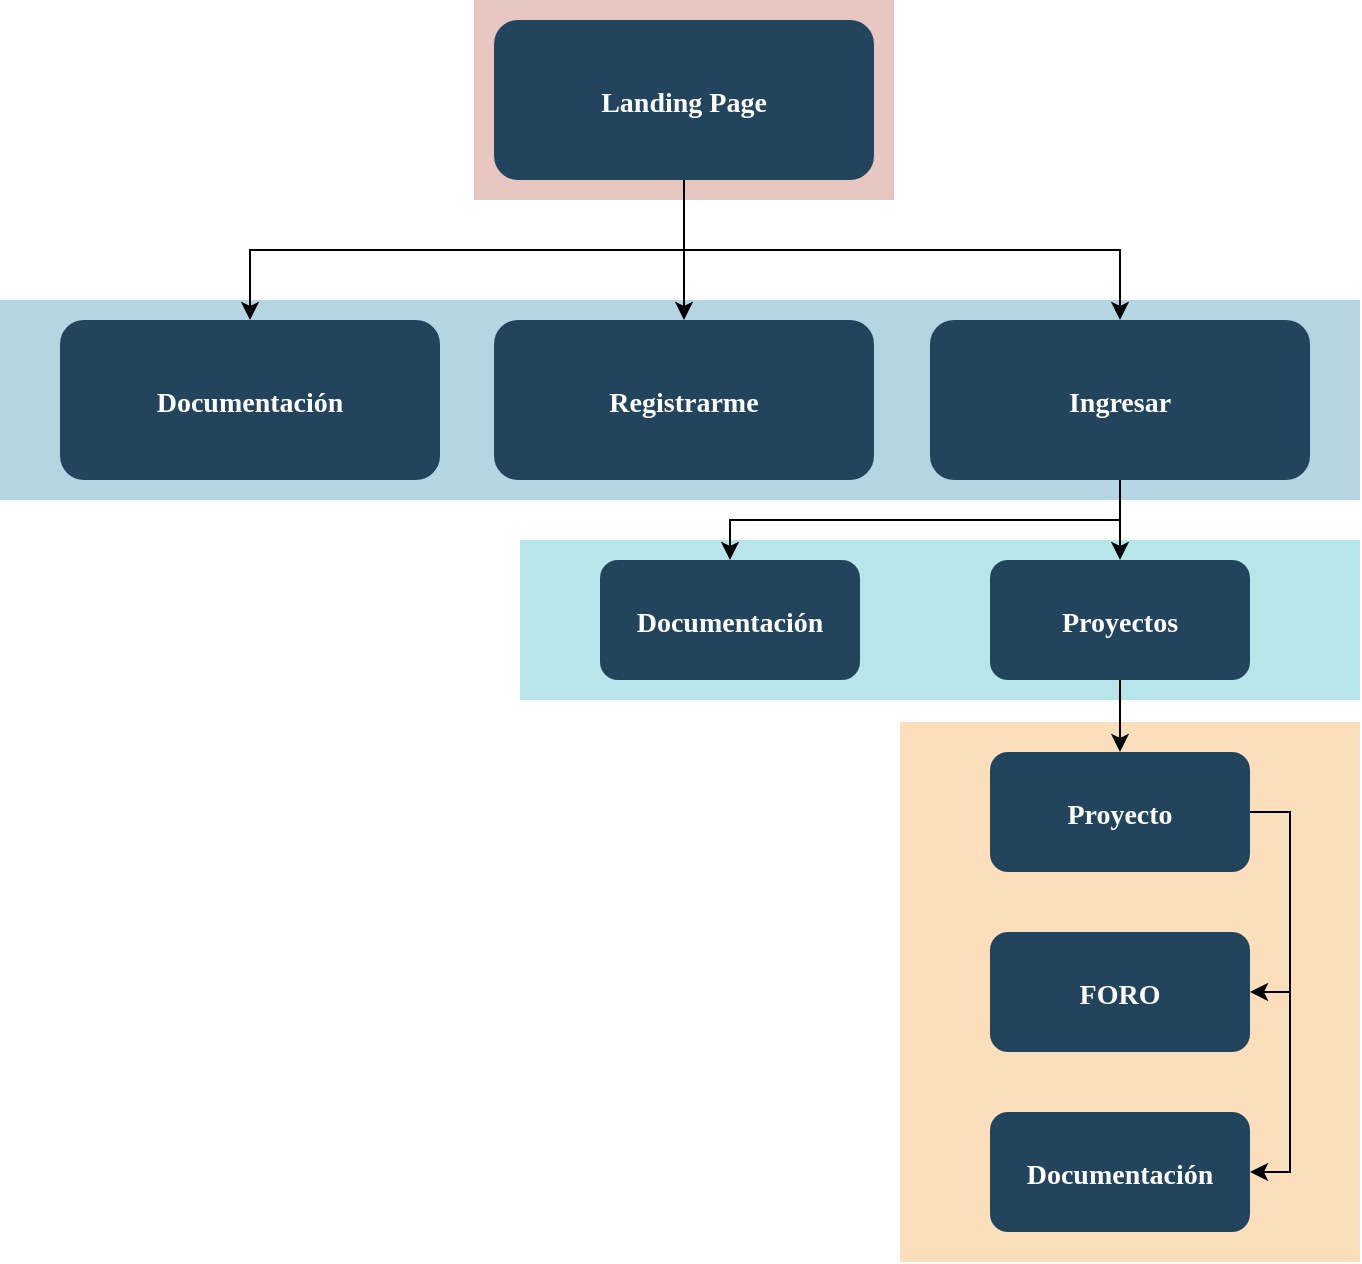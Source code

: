 <mxfile version="14.9.3" type="device"><diagram name="Page-1" id="2c0d36ab-eaac-3732-788b-9136903baeff"><mxGraphModel dx="1371" dy="631" grid="1" gridSize="10" guides="1" tooltips="1" connect="1" arrows="1" fold="1" page="1" pageScale="1.5" pageWidth="1169" pageHeight="827" background="none" math="0" shadow="0"><root><mxCell id="0"/><mxCell id="1" parent="0"/><mxCell id="vTelTjfWTTNL9MMn31lC-128" value="" style="fillColor=#F2931E;strokeColor=none;opacity=30;" vertex="1" parent="1"><mxGeometry x="960" y="571" width="230" height="270" as="geometry"/></mxCell><mxCell id="123" value="" style="fillColor=#AE4132;strokeColor=none;opacity=30;" parent="1" vertex="1"><mxGeometry x="747" y="210.0" width="210" height="100.0" as="geometry"/></mxCell><mxCell id="122" value="" style="fillColor=#10739E;strokeColor=none;opacity=30;" parent="1" vertex="1"><mxGeometry x="510" y="360" width="680" height="100" as="geometry"/></mxCell><mxCell id="110" value="" style="fillColor=#12AAB5;strokeColor=none;opacity=30;" parent="1" vertex="1"><mxGeometry x="770" y="480" width="420" height="80" as="geometry"/></mxCell><mxCell id="vTelTjfWTTNL9MMn31lC-124" style="edgeStyle=orthogonalEdgeStyle;rounded=0;orthogonalLoop=1;jettySize=auto;html=1;" edge="1" parent="1" source="2" target="12"><mxGeometry relative="1" as="geometry"/></mxCell><mxCell id="vTelTjfWTTNL9MMn31lC-125" style="edgeStyle=orthogonalEdgeStyle;rounded=0;orthogonalLoop=1;jettySize=auto;html=1;exitX=0.5;exitY=1;exitDx=0;exitDy=0;" edge="1" parent="1" source="2" target="13"><mxGeometry relative="1" as="geometry"/></mxCell><mxCell id="vTelTjfWTTNL9MMn31lC-126" style="edgeStyle=orthogonalEdgeStyle;rounded=0;orthogonalLoop=1;jettySize=auto;html=1;exitX=0.5;exitY=1;exitDx=0;exitDy=0;" edge="1" parent="1" source="2" target="4"><mxGeometry relative="1" as="geometry"/></mxCell><mxCell id="2" value="Landing Page" style="rounded=1;fillColor=#23445D;gradientColor=none;strokeColor=none;fontColor=#FFFFFF;fontStyle=1;fontFamily=Tahoma;fontSize=14" parent="1" vertex="1"><mxGeometry x="757" y="220" width="190" height="80" as="geometry"/></mxCell><mxCell id="vTelTjfWTTNL9MMn31lC-134" style="edgeStyle=orthogonalEdgeStyle;rounded=0;orthogonalLoop=1;jettySize=auto;html=1;exitX=0.5;exitY=1;exitDx=0;exitDy=0;entryX=0.5;entryY=0;entryDx=0;entryDy=0;" edge="1" parent="1" source="4" target="48"><mxGeometry relative="1" as="geometry"/></mxCell><mxCell id="vTelTjfWTTNL9MMn31lC-136" style="edgeStyle=orthogonalEdgeStyle;rounded=0;orthogonalLoop=1;jettySize=auto;html=1;exitX=0.5;exitY=1;exitDx=0;exitDy=0;entryX=0.5;entryY=0;entryDx=0;entryDy=0;" edge="1" parent="1" source="4" target="vTelTjfWTTNL9MMn31lC-133"><mxGeometry relative="1" as="geometry"/></mxCell><mxCell id="4" value="Ingresar" style="rounded=1;fillColor=#23445D;gradientColor=none;strokeColor=none;fontColor=#FFFFFF;fontStyle=1;fontFamily=Tahoma;fontSize=14" parent="1" vertex="1"><mxGeometry x="975.0" y="370" width="190" height="80" as="geometry"/></mxCell><mxCell id="12" value="Registrarme" style="rounded=1;fillColor=#23445D;gradientColor=none;strokeColor=none;fontColor=#FFFFFF;fontStyle=1;fontFamily=Tahoma;fontSize=14" parent="1" vertex="1"><mxGeometry x="757.0" y="370" width="190" height="80" as="geometry"/></mxCell><mxCell id="13" value="Documentación" style="rounded=1;fillColor=#23445D;gradientColor=none;strokeColor=none;fontColor=#FFFFFF;fontStyle=1;fontFamily=Tahoma;fontSize=14" parent="1" vertex="1"><mxGeometry x="540" y="370" width="190" height="80" as="geometry"/></mxCell><mxCell id="vTelTjfWTTNL9MMn31lC-137" style="edgeStyle=orthogonalEdgeStyle;rounded=0;orthogonalLoop=1;jettySize=auto;html=1;exitX=0.5;exitY=1;exitDx=0;exitDy=0;entryX=0.5;entryY=0;entryDx=0;entryDy=0;" edge="1" parent="1" source="48" target="49"><mxGeometry relative="1" as="geometry"/></mxCell><mxCell id="48" value="Proyectos" style="rounded=1;fillColor=#23445D;gradientColor=none;strokeColor=none;fontColor=#FFFFFF;fontStyle=1;fontFamily=Tahoma;fontSize=14" parent="1" vertex="1"><mxGeometry x="1005" y="490.0" width="130" height="60" as="geometry"/></mxCell><mxCell id="vTelTjfWTTNL9MMn31lC-123" style="edgeStyle=orthogonalEdgeStyle;rounded=0;orthogonalLoop=1;jettySize=auto;html=1;exitX=1;exitY=0.5;exitDx=0;exitDy=0;entryX=1;entryY=0.5;entryDx=0;entryDy=0;" edge="1" parent="1" source="49" target="50"><mxGeometry relative="1" as="geometry"/></mxCell><mxCell id="vTelTjfWTTNL9MMn31lC-139" style="edgeStyle=orthogonalEdgeStyle;rounded=0;orthogonalLoop=1;jettySize=auto;html=1;exitX=1;exitY=0.5;exitDx=0;exitDy=0;entryX=1;entryY=0.5;entryDx=0;entryDy=0;" edge="1" parent="1" source="49" target="vTelTjfWTTNL9MMn31lC-130"><mxGeometry relative="1" as="geometry"/></mxCell><mxCell id="49" value="Proyecto" style="rounded=1;fillColor=#23445D;gradientColor=none;strokeColor=none;fontColor=#FFFFFF;fontStyle=1;fontFamily=Tahoma;fontSize=14" parent="1" vertex="1"><mxGeometry x="1005" y="586" width="130" height="60" as="geometry"/></mxCell><mxCell id="50" value="FORO" style="rounded=1;fillColor=#23445D;gradientColor=none;strokeColor=none;fontColor=#FFFFFF;fontStyle=1;fontFamily=Tahoma;fontSize=14" parent="1" vertex="1"><mxGeometry x="1005" y="676" width="130" height="60" as="geometry"/></mxCell><mxCell id="vTelTjfWTTNL9MMn31lC-130" value="Documentación" style="rounded=1;fillColor=#23445D;gradientColor=none;strokeColor=none;fontColor=#FFFFFF;fontStyle=1;fontFamily=Tahoma;fontSize=14" vertex="1" parent="1"><mxGeometry x="1005" y="766" width="130" height="60" as="geometry"/></mxCell><mxCell id="vTelTjfWTTNL9MMn31lC-133" value="Documentación" style="rounded=1;fillColor=#23445D;gradientColor=none;strokeColor=none;fontColor=#FFFFFF;fontStyle=1;fontFamily=Tahoma;fontSize=14" vertex="1" parent="1"><mxGeometry x="810" y="490" width="130" height="60" as="geometry"/></mxCell></root></mxGraphModel></diagram></mxfile>